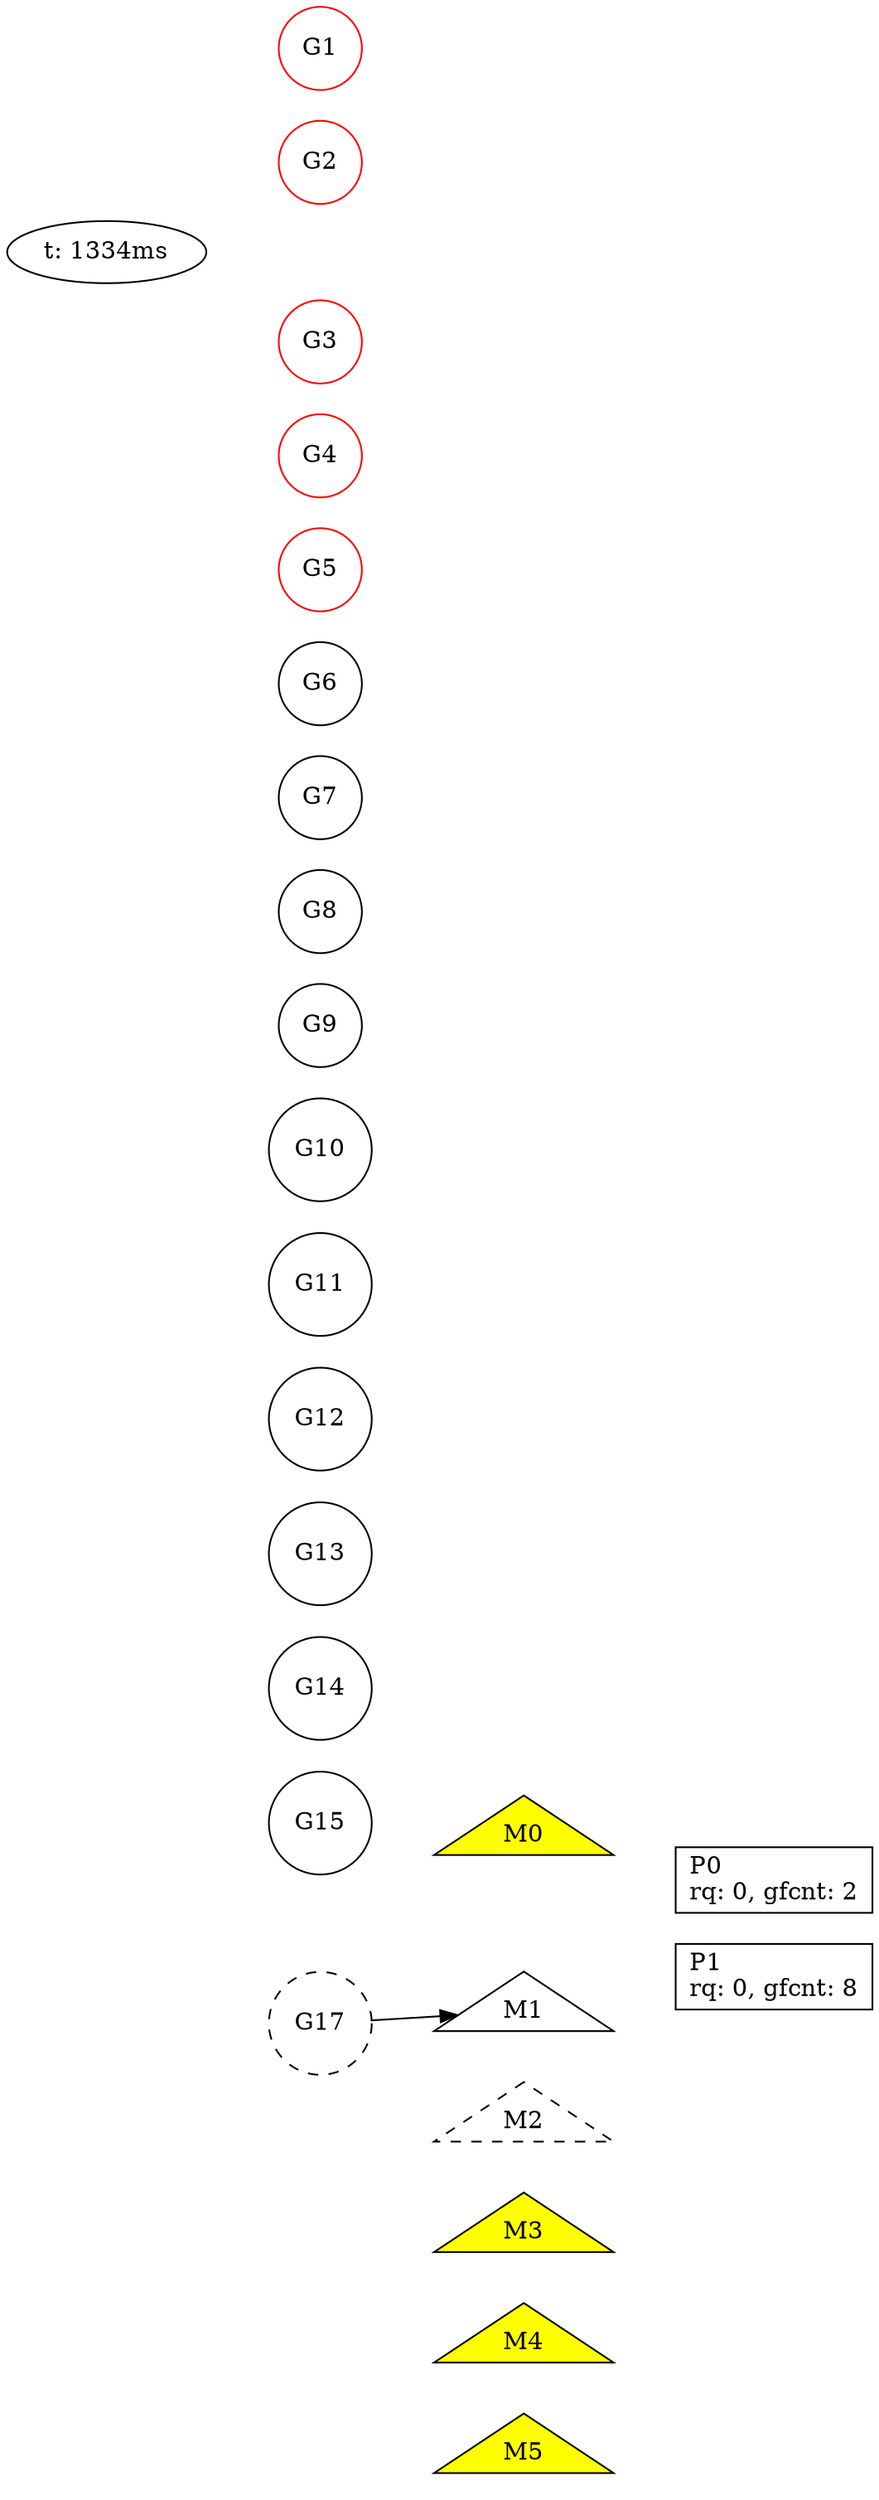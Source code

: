 digraph{
	rankdir=LR;

	S0 [label = "t: 1334ms"]

	P0 [label="P0\lrq: 0, gfcnt: 2\l", group=p, shape=box]
	P1 [label="P1\lrq: 0, gfcnt: 8\l", group=p, shape=box]
	G1 [label="G1", group=g, color=red, shape=circle]
	G17 [label="G17", group=g, color=black, shape=circle, style=dashed]
	G2 [label="G2", group=g, color=red, shape=circle]
	G3 [label="G3", group=g, color=red, shape=circle]
	G4 [label="G4", group=g, color=red, shape=circle]
	G5 [label="G5", group=g, color=red, shape=circle]
	G6 [label="G6", group=g, color=black, shape=circle]
	G7 [label="G7", group=g, color=black, shape=circle]
	G8 [label="G8", group=g, color=black, shape=circle]
	G9 [label="G9", group=g, color=black, shape=circle]
	G10 [label="G10", group=g, color=black, shape=circle]
	G11 [label="G11", group=g, color=black, shape=circle]
	G12 [label="G12", group=g, color=black, shape=circle]
	G13 [label="G13", group=g, color=black, shape=circle]
	G14 [label="G14", group=g, color=black, shape=circle]
	G15 [label="G15", group=g, color=black, shape=circle]
	M5 [label="M5", group=m, shape=triangle, fillcolor=yellow , style=filled]
	M4 [label="M4", group=m, shape=triangle, fillcolor=yellow , style=filled]
	M3 [label="M3", group=m, shape=triangle, fillcolor=yellow , style=filled]
	M2 [label="M2", group=m, shape=triangle, fillcolor=white, style="dashed,filled"]
	M1 [label="M1", group=m, shape=triangle, fillcolor=white, style=filled]
	M0 [label="M0", group=m, shape=triangle, fillcolor=yellow , style=filled]
	{rank=same; P0;P1;}
	{rank=same; M5;M4;M3;M2;M1;M0;}
	{rank=same; G1;G17;G2;G3;G4;G5;G6;G7;G8;G9;G10;G11;G12;G13;G14;G15;}
	S0 -> G1 [style=invis]
	S0 -> M0 [style=invis]
	S0 -> P0 [style=invis]
	G1 -> M0 [style=invis]
	M0 -> P0 [style=invis]
	G1 -> G2 [style=invis]
	G2 -> G3 [style=invis]
	G3 -> G4 [style=invis]
	G4 -> G5 [style=invis]
	G5 -> G6 [style=invis]
	G6 -> G7 [style=invis]
	G7 -> G8 [style=invis]
	G8 -> G9 [style=invis]
	G9 -> G10 [style=invis]
	G10 -> G11 [style=invis]
	G11 -> G12 [style=invis]
	G12 -> G13 [style=invis]
	G13 -> G14 [style=invis]
	G14 -> G15 [style=invis]
	G15 -> G17 [style=invis]
	P0 -> P1 [style=invis]
	M0 -> M1 [style=invis]
	M1 -> M2 [style=invis]
	M2 -> M3 [style=invis]
	M3 -> M4 [style=invis]
	M4 -> M5 [style=invis]
	G17 -> M1
	}